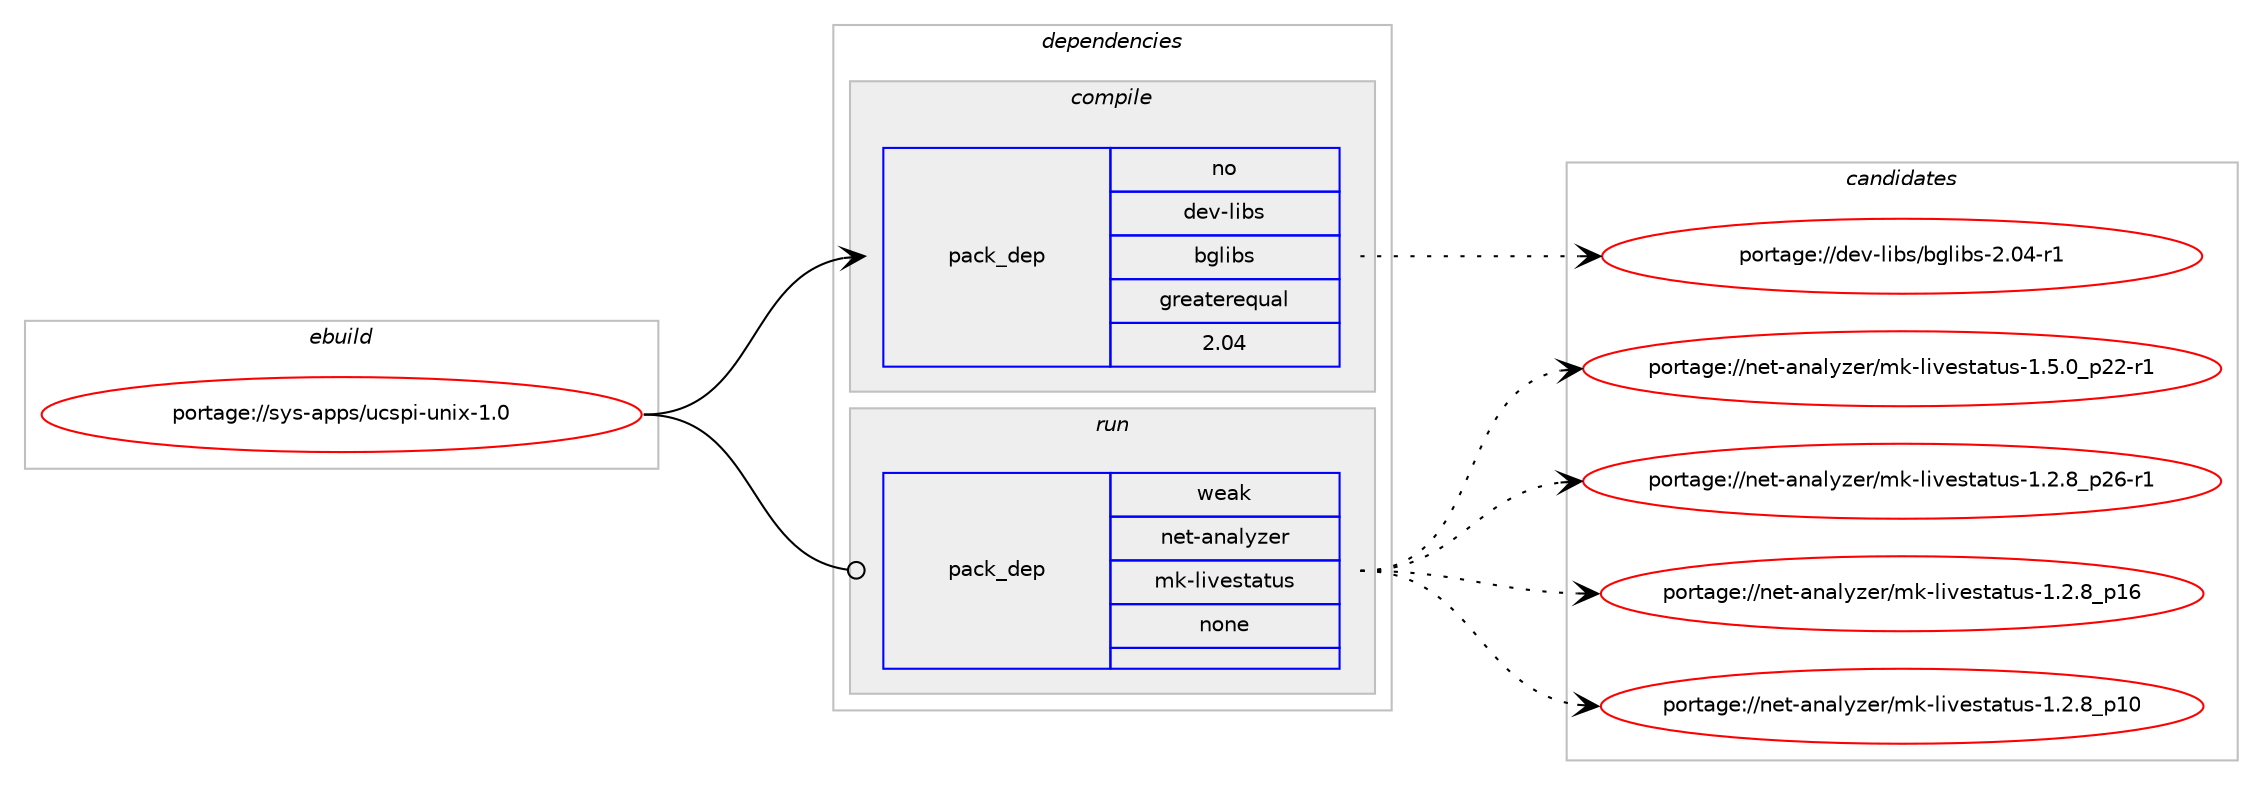 digraph prolog {

# *************
# Graph options
# *************

newrank=true;
concentrate=true;
compound=true;
graph [rankdir=LR,fontname=Helvetica,fontsize=10,ranksep=1.5];#, ranksep=2.5, nodesep=0.2];
edge  [arrowhead=vee];
node  [fontname=Helvetica,fontsize=10];

# **********
# The ebuild
# **********

subgraph cluster_leftcol {
color=gray;
rank=same;
label=<<i>ebuild</i>>;
id [label="portage://sys-apps/ucspi-unix-1.0", color=red, width=4, href="../sys-apps/ucspi-unix-1.0.svg"];
}

# ****************
# The dependencies
# ****************

subgraph cluster_midcol {
color=gray;
label=<<i>dependencies</i>>;
subgraph cluster_compile {
fillcolor="#eeeeee";
style=filled;
label=<<i>compile</i>>;
subgraph pack46211 {
dependency60057 [label=<<TABLE BORDER="0" CELLBORDER="1" CELLSPACING="0" CELLPADDING="4" WIDTH="220"><TR><TD ROWSPAN="6" CELLPADDING="30">pack_dep</TD></TR><TR><TD WIDTH="110">no</TD></TR><TR><TD>dev-libs</TD></TR><TR><TD>bglibs</TD></TR><TR><TD>greaterequal</TD></TR><TR><TD>2.04</TD></TR></TABLE>>, shape=none, color=blue];
}
id:e -> dependency60057:w [weight=20,style="solid",arrowhead="vee"];
}
subgraph cluster_compileandrun {
fillcolor="#eeeeee";
style=filled;
label=<<i>compile and run</i>>;
}
subgraph cluster_run {
fillcolor="#eeeeee";
style=filled;
label=<<i>run</i>>;
subgraph pack46212 {
dependency60058 [label=<<TABLE BORDER="0" CELLBORDER="1" CELLSPACING="0" CELLPADDING="4" WIDTH="220"><TR><TD ROWSPAN="6" CELLPADDING="30">pack_dep</TD></TR><TR><TD WIDTH="110">weak</TD></TR><TR><TD>net-analyzer</TD></TR><TR><TD>mk-livestatus</TD></TR><TR><TD>none</TD></TR><TR><TD></TD></TR></TABLE>>, shape=none, color=blue];
}
id:e -> dependency60058:w [weight=20,style="solid",arrowhead="odot"];
}
}

# **************
# The candidates
# **************

subgraph cluster_choices {
rank=same;
color=gray;
label=<<i>candidates</i>>;

subgraph choice46211 {
color=black;
nodesep=1;
choice100101118451081059811547981031081059811545504648524511449 [label="portage://dev-libs/bglibs-2.04-r1", color=red, width=4,href="../dev-libs/bglibs-2.04-r1.svg"];
dependency60057:e -> choice100101118451081059811547981031081059811545504648524511449:w [style=dotted,weight="100"];
}
subgraph choice46212 {
color=black;
nodesep=1;
choice1101011164597110971081211221011144710910745108105118101115116971161171154549465346489511250504511449 [label="portage://net-analyzer/mk-livestatus-1.5.0_p22-r1", color=red, width=4,href="../net-analyzer/mk-livestatus-1.5.0_p22-r1.svg"];
choice1101011164597110971081211221011144710910745108105118101115116971161171154549465046569511250544511449 [label="portage://net-analyzer/mk-livestatus-1.2.8_p26-r1", color=red, width=4,href="../net-analyzer/mk-livestatus-1.2.8_p26-r1.svg"];
choice110101116459711097108121122101114471091074510810511810111511697116117115454946504656951124954 [label="portage://net-analyzer/mk-livestatus-1.2.8_p16", color=red, width=4,href="../net-analyzer/mk-livestatus-1.2.8_p16.svg"];
choice110101116459711097108121122101114471091074510810511810111511697116117115454946504656951124948 [label="portage://net-analyzer/mk-livestatus-1.2.8_p10", color=red, width=4,href="../net-analyzer/mk-livestatus-1.2.8_p10.svg"];
dependency60058:e -> choice1101011164597110971081211221011144710910745108105118101115116971161171154549465346489511250504511449:w [style=dotted,weight="100"];
dependency60058:e -> choice1101011164597110971081211221011144710910745108105118101115116971161171154549465046569511250544511449:w [style=dotted,weight="100"];
dependency60058:e -> choice110101116459711097108121122101114471091074510810511810111511697116117115454946504656951124954:w [style=dotted,weight="100"];
dependency60058:e -> choice110101116459711097108121122101114471091074510810511810111511697116117115454946504656951124948:w [style=dotted,weight="100"];
}
}

}
